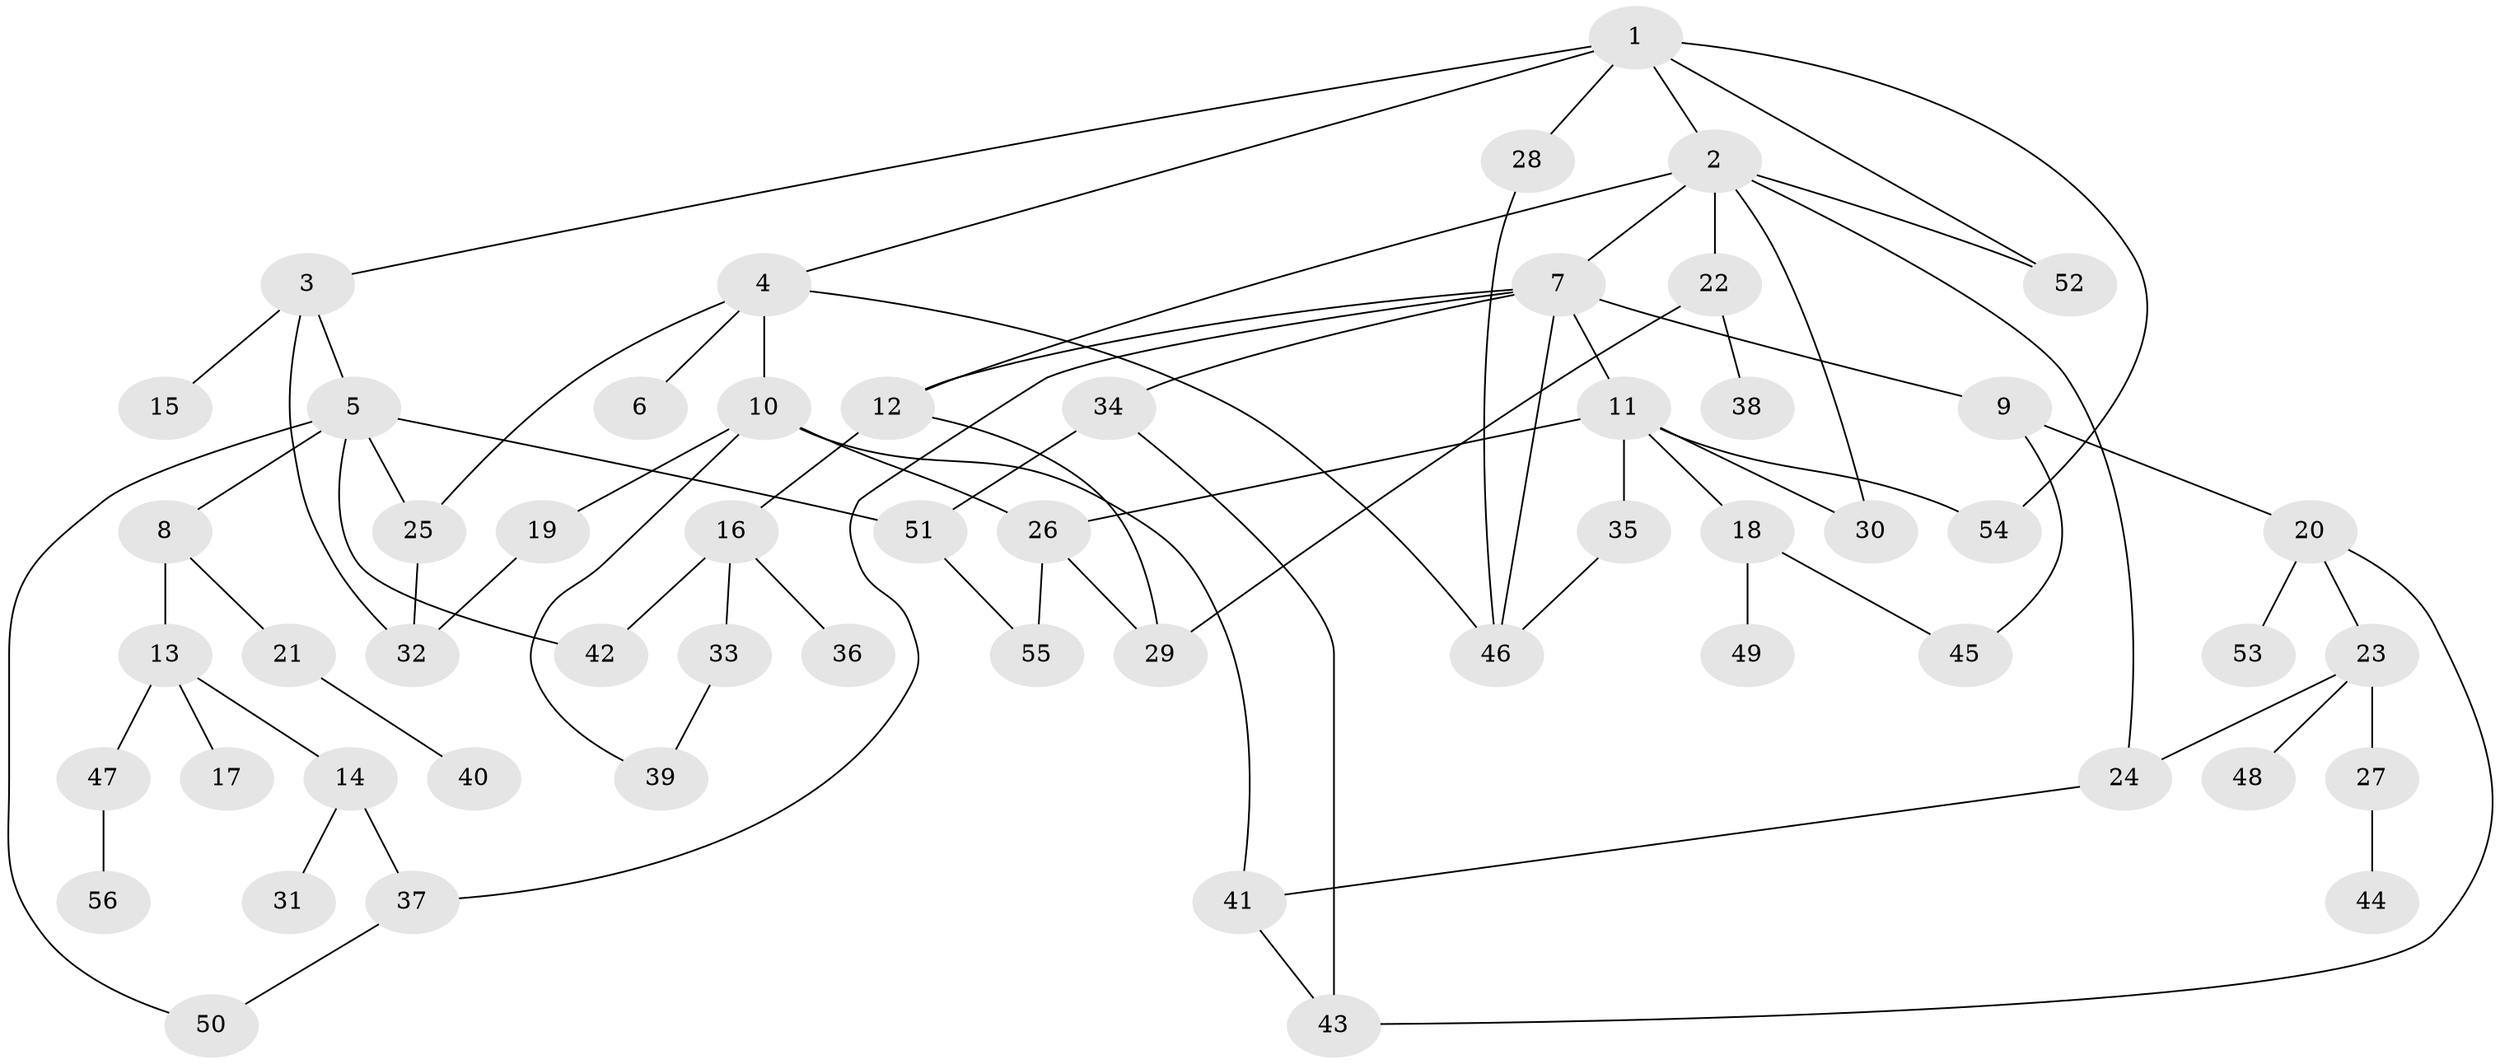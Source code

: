 // coarse degree distribution, {3: 0.25, 6: 0.0625, 1: 0.3125, 4: 0.0625, 2: 0.125, 5: 0.0625, 7: 0.125}
// Generated by graph-tools (version 1.1) at 2025/45/03/04/25 21:45:30]
// undirected, 56 vertices, 79 edges
graph export_dot {
graph [start="1"]
  node [color=gray90,style=filled];
  1;
  2;
  3;
  4;
  5;
  6;
  7;
  8;
  9;
  10;
  11;
  12;
  13;
  14;
  15;
  16;
  17;
  18;
  19;
  20;
  21;
  22;
  23;
  24;
  25;
  26;
  27;
  28;
  29;
  30;
  31;
  32;
  33;
  34;
  35;
  36;
  37;
  38;
  39;
  40;
  41;
  42;
  43;
  44;
  45;
  46;
  47;
  48;
  49;
  50;
  51;
  52;
  53;
  54;
  55;
  56;
  1 -- 2;
  1 -- 3;
  1 -- 4;
  1 -- 28;
  1 -- 54;
  1 -- 52;
  2 -- 7;
  2 -- 22;
  2 -- 52;
  2 -- 24;
  2 -- 12;
  2 -- 30;
  3 -- 5;
  3 -- 15;
  3 -- 32;
  4 -- 6;
  4 -- 10;
  4 -- 25;
  4 -- 46;
  5 -- 8;
  5 -- 51;
  5 -- 42;
  5 -- 50;
  5 -- 25;
  7 -- 9;
  7 -- 11;
  7 -- 12;
  7 -- 34;
  7 -- 37;
  7 -- 46;
  8 -- 13;
  8 -- 21;
  9 -- 20;
  9 -- 45;
  10 -- 19;
  10 -- 26;
  10 -- 39;
  10 -- 41;
  11 -- 18;
  11 -- 30;
  11 -- 35;
  11 -- 54;
  11 -- 26;
  12 -- 16;
  12 -- 29;
  13 -- 14;
  13 -- 17;
  13 -- 47;
  14 -- 31;
  14 -- 37;
  16 -- 33;
  16 -- 36;
  16 -- 42;
  18 -- 49;
  18 -- 45;
  19 -- 32;
  20 -- 23;
  20 -- 53;
  20 -- 43;
  21 -- 40;
  22 -- 29;
  22 -- 38;
  23 -- 24;
  23 -- 27;
  23 -- 48;
  24 -- 41;
  25 -- 32;
  26 -- 55;
  26 -- 29;
  27 -- 44;
  28 -- 46;
  33 -- 39;
  34 -- 43;
  34 -- 51;
  35 -- 46;
  37 -- 50;
  41 -- 43;
  47 -- 56;
  51 -- 55;
}
